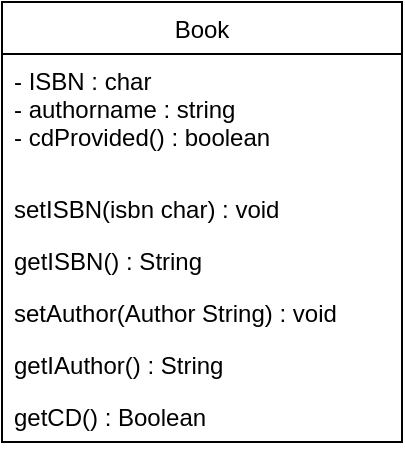 <mxfile version="13.8.0" type="github">
  <diagram id="C5RBs43oDa-KdzZeNtuy" name="Page-1">
    <mxGraphModel dx="868" dy="450" grid="1" gridSize="10" guides="1" tooltips="1" connect="1" arrows="1" fold="1" page="1" pageScale="1" pageWidth="827" pageHeight="1169" math="0" shadow="0">
      <root>
        <mxCell id="WIyWlLk6GJQsqaUBKTNV-0" />
        <mxCell id="WIyWlLk6GJQsqaUBKTNV-1" parent="WIyWlLk6GJQsqaUBKTNV-0" />
        <mxCell id="BOVL5WO3lb4v-lWju4OW-0" value="Book" style="swimlane;fontStyle=0;childLayout=stackLayout;horizontal=1;startSize=26;fillColor=none;horizontalStack=0;resizeParent=1;resizeParentMax=0;resizeLast=0;collapsible=1;marginBottom=0;" vertex="1" parent="WIyWlLk6GJQsqaUBKTNV-1">
          <mxGeometry x="340" y="180" width="200" height="220" as="geometry" />
        </mxCell>
        <mxCell id="BOVL5WO3lb4v-lWju4OW-1" value="- ISBN : char&#xa;- authorname : string&#xa;- cdProvided() : boolean" style="text;strokeColor=none;fillColor=none;align=left;verticalAlign=top;spacingLeft=4;spacingRight=4;overflow=hidden;rotatable=0;points=[[0,0.5],[1,0.5]];portConstraint=eastwest;" vertex="1" parent="BOVL5WO3lb4v-lWju4OW-0">
          <mxGeometry y="26" width="200" height="64" as="geometry" />
        </mxCell>
        <mxCell id="BOVL5WO3lb4v-lWju4OW-2" value="setISBN(isbn char) : void" style="text;strokeColor=none;fillColor=none;align=left;verticalAlign=top;spacingLeft=4;spacingRight=4;overflow=hidden;rotatable=0;points=[[0,0.5],[1,0.5]];portConstraint=eastwest;" vertex="1" parent="BOVL5WO3lb4v-lWju4OW-0">
          <mxGeometry y="90" width="200" height="26" as="geometry" />
        </mxCell>
        <mxCell id="BOVL5WO3lb4v-lWju4OW-3" value="getISBN() : String" style="text;strokeColor=none;fillColor=none;align=left;verticalAlign=top;spacingLeft=4;spacingRight=4;overflow=hidden;rotatable=0;points=[[0,0.5],[1,0.5]];portConstraint=eastwest;" vertex="1" parent="BOVL5WO3lb4v-lWju4OW-0">
          <mxGeometry y="116" width="200" height="26" as="geometry" />
        </mxCell>
        <mxCell id="BOVL5WO3lb4v-lWju4OW-4" value="setAuthor(Author String) : void" style="text;strokeColor=none;fillColor=none;align=left;verticalAlign=top;spacingLeft=4;spacingRight=4;overflow=hidden;rotatable=0;points=[[0,0.5],[1,0.5]];portConstraint=eastwest;" vertex="1" parent="BOVL5WO3lb4v-lWju4OW-0">
          <mxGeometry y="142" width="200" height="26" as="geometry" />
        </mxCell>
        <mxCell id="BOVL5WO3lb4v-lWju4OW-5" value="getIAuthor() : String" style="text;strokeColor=none;fillColor=none;align=left;verticalAlign=top;spacingLeft=4;spacingRight=4;overflow=hidden;rotatable=0;points=[[0,0.5],[1,0.5]];portConstraint=eastwest;" vertex="1" parent="BOVL5WO3lb4v-lWju4OW-0">
          <mxGeometry y="168" width="200" height="26" as="geometry" />
        </mxCell>
        <mxCell id="BOVL5WO3lb4v-lWju4OW-6" value="getCD() : Boolean" style="text;strokeColor=none;fillColor=none;align=left;verticalAlign=top;spacingLeft=4;spacingRight=4;overflow=hidden;rotatable=0;points=[[0,0.5],[1,0.5]];portConstraint=eastwest;" vertex="1" parent="BOVL5WO3lb4v-lWju4OW-0">
          <mxGeometry y="194" width="200" height="26" as="geometry" />
        </mxCell>
      </root>
    </mxGraphModel>
  </diagram>
</mxfile>
